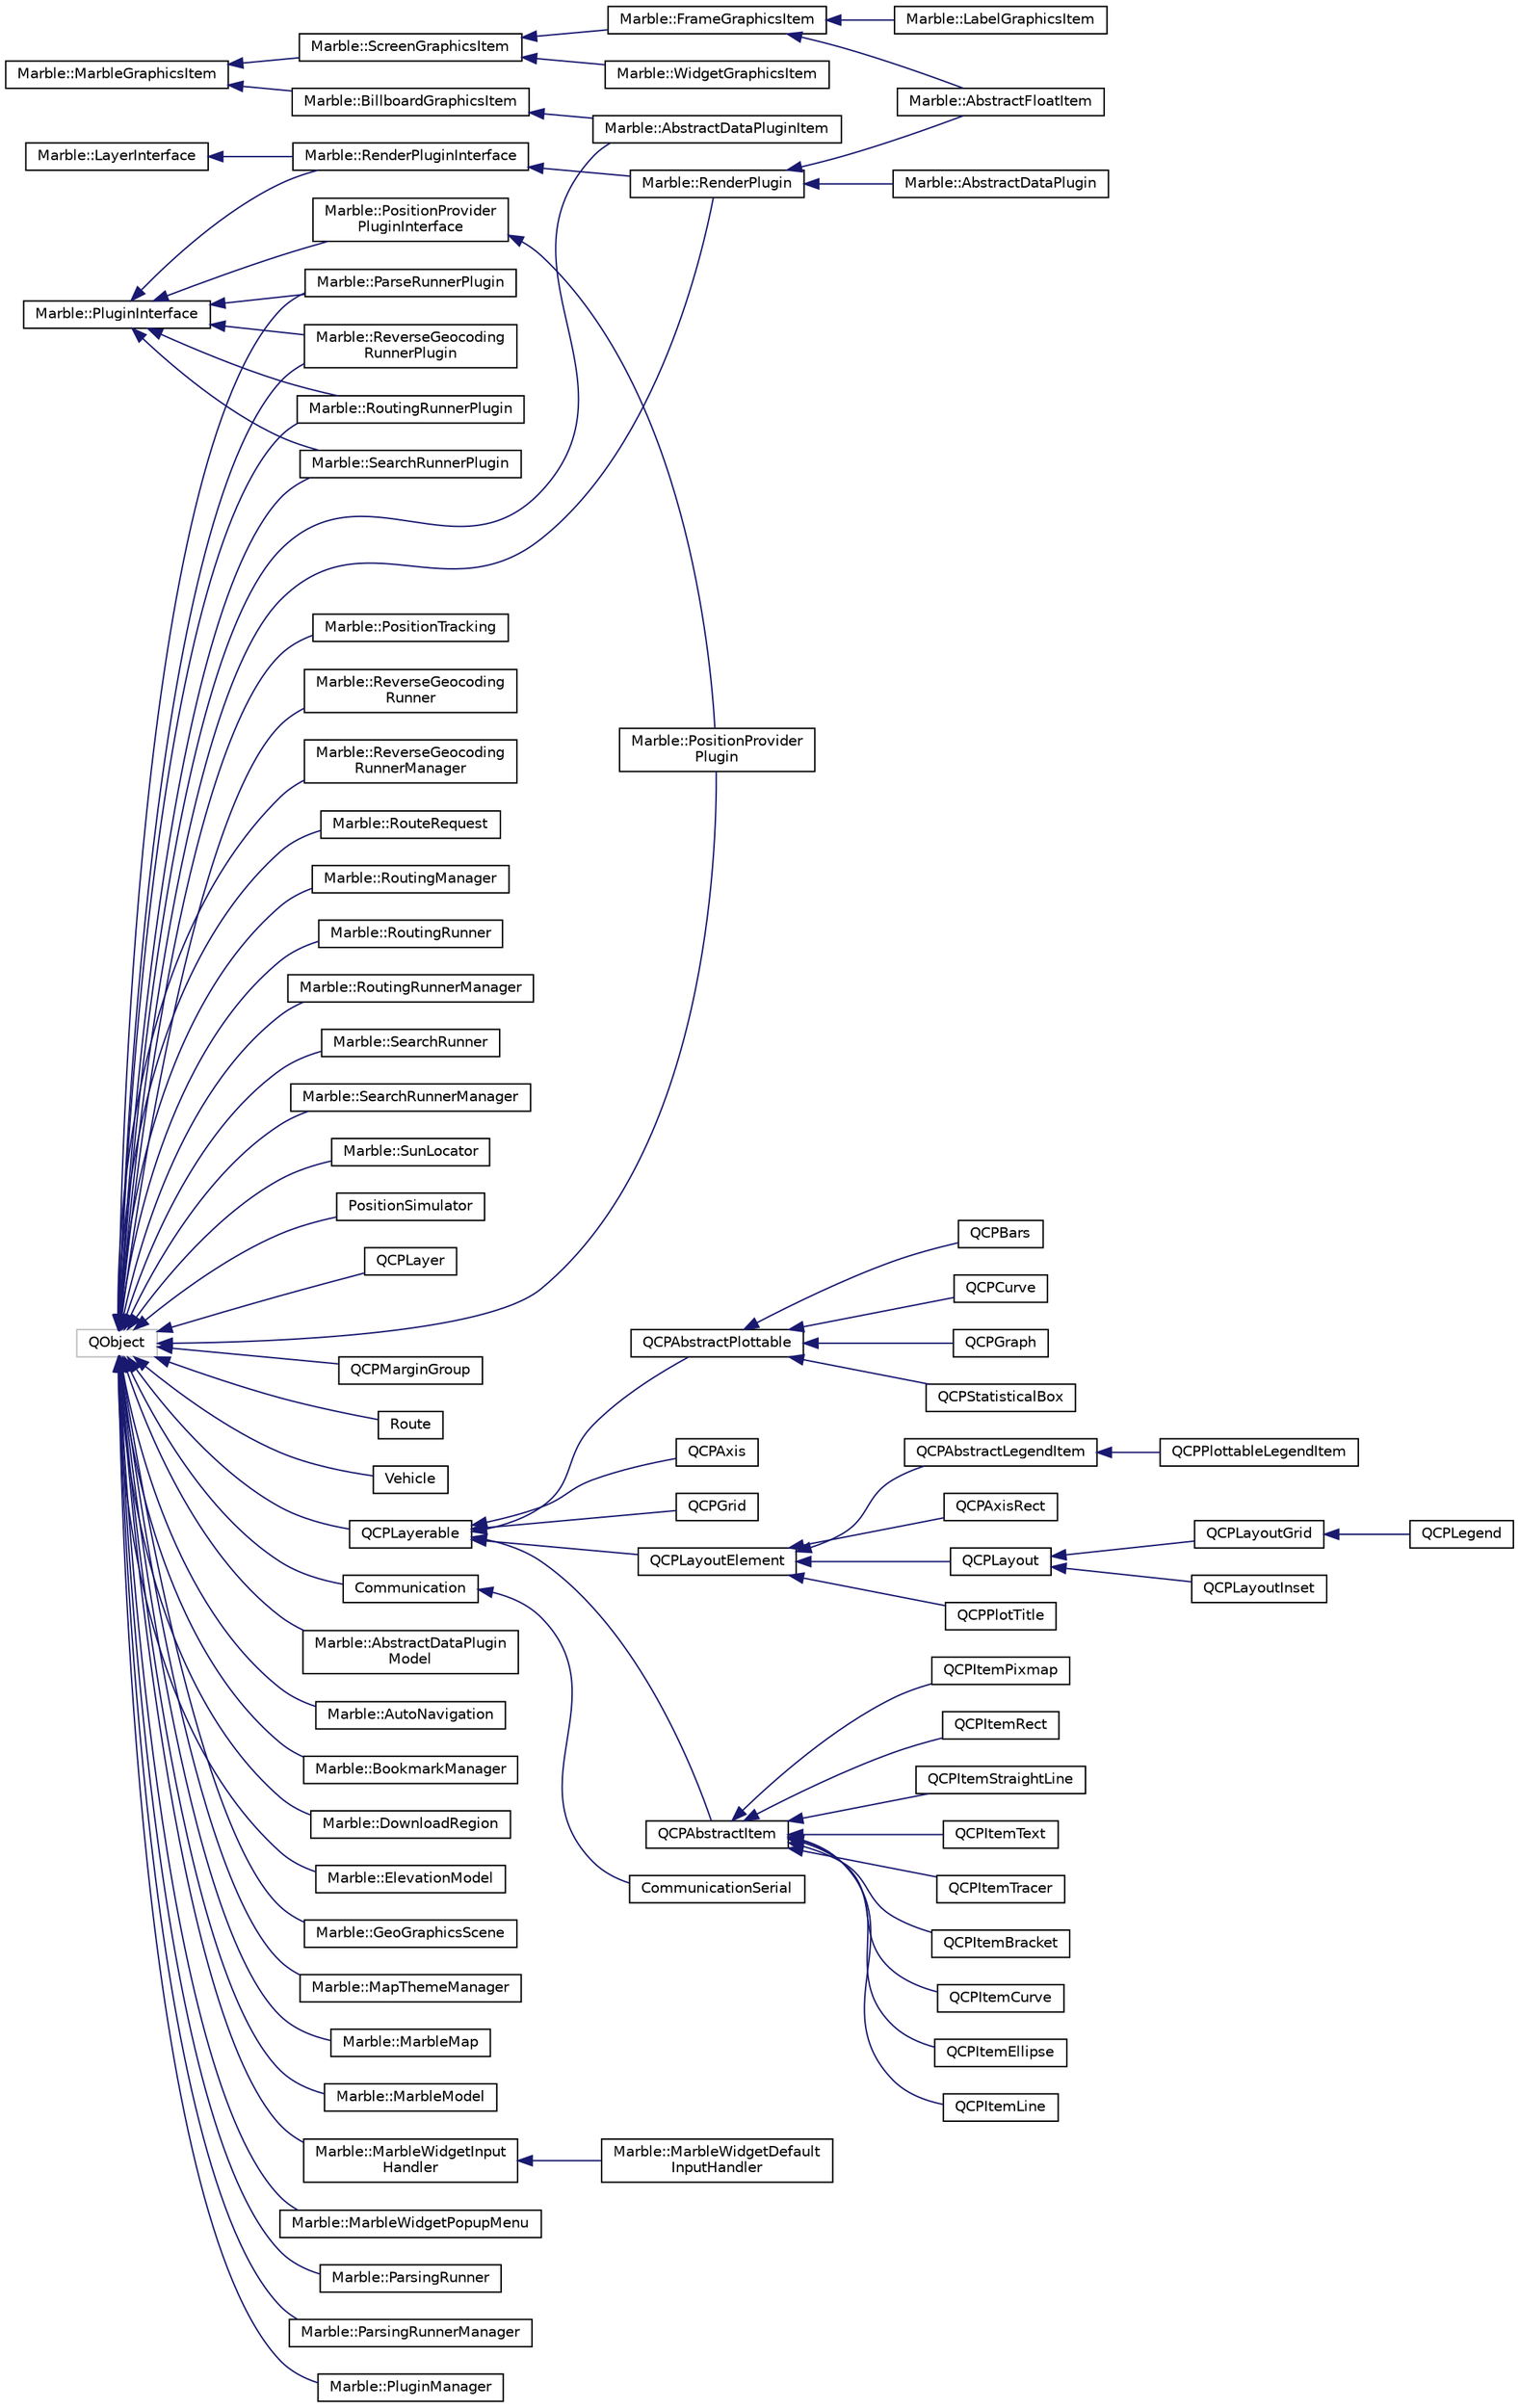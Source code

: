 digraph "Graphical Class Hierarchy"
{
  edge [fontname="Helvetica",fontsize="10",labelfontname="Helvetica",labelfontsize="10"];
  node [fontname="Helvetica",fontsize="10",shape=record];
  rankdir="LR";
  Node1 [label="Marble::LayerInterface",height=0.2,width=0.4,color="black", fillcolor="white", style="filled",URL="$class_marble_1_1_layer_interface.html"];
  Node1 -> Node2 [dir="back",color="midnightblue",fontsize="10",style="solid",fontname="Helvetica"];
  Node2 [label="Marble::RenderPluginInterface",height=0.2,width=0.4,color="black", fillcolor="white", style="filled",URL="$class_marble_1_1_render_plugin_interface.html",tooltip="The class that specifies the Marble layer interface of a plugin. "];
  Node2 -> Node3 [dir="back",color="midnightblue",fontsize="10",style="solid",fontname="Helvetica"];
  Node3 [label="Marble::RenderPlugin",height=0.2,width=0.4,color="black", fillcolor="white", style="filled",URL="$class_marble_1_1_render_plugin.html",tooltip="The abstract class that creates a renderable item. "];
  Node3 -> Node4 [dir="back",color="midnightblue",fontsize="10",style="solid",fontname="Helvetica"];
  Node4 [label="Marble::AbstractDataPlugin",height=0.2,width=0.4,color="black", fillcolor="white", style="filled",URL="$class_marble_1_1_abstract_data_plugin.html",tooltip="An abstract class for plugins that show data that has a geo coordinate. "];
  Node3 -> Node5 [dir="back",color="midnightblue",fontsize="10",style="solid",fontname="Helvetica"];
  Node5 [label="Marble::AbstractFloatItem",height=0.2,width=0.4,color="black", fillcolor="white", style="filled",URL="$class_marble_1_1_abstract_float_item.html",tooltip="The abstract class for float item plugins. "];
  Node6 [label="Marble::MarbleGraphicsItem",height=0.2,width=0.4,color="black", fillcolor="white", style="filled",URL="$class_marble_1_1_marble_graphics_item.html"];
  Node6 -> Node7 [dir="back",color="midnightblue",fontsize="10",style="solid",fontname="Helvetica"];
  Node7 [label="Marble::BillboardGraphicsItem",height=0.2,width=0.4,color="black", fillcolor="white", style="filled",URL="$class_marble_1_1_billboard_graphics_item.html",tooltip="Base class for all 2D labels (a.k.a. billboards) in 3D space. "];
  Node7 -> Node8 [dir="back",color="midnightblue",fontsize="10",style="solid",fontname="Helvetica"];
  Node8 [label="Marble::AbstractDataPluginItem",height=0.2,width=0.4,color="black", fillcolor="white", style="filled",URL="$class_marble_1_1_abstract_data_plugin_item.html"];
  Node6 -> Node9 [dir="back",color="midnightblue",fontsize="10",style="solid",fontname="Helvetica"];
  Node9 [label="Marble::ScreenGraphicsItem",height=0.2,width=0.4,color="black", fillcolor="white", style="filled",URL="$class_marble_1_1_screen_graphics_item.html"];
  Node9 -> Node10 [dir="back",color="midnightblue",fontsize="10",style="solid",fontname="Helvetica"];
  Node10 [label="Marble::FrameGraphicsItem",height=0.2,width=0.4,color="black", fillcolor="white", style="filled",URL="$class_marble_1_1_frame_graphics_item.html"];
  Node10 -> Node5 [dir="back",color="midnightblue",fontsize="10",style="solid",fontname="Helvetica"];
  Node10 -> Node11 [dir="back",color="midnightblue",fontsize="10",style="solid",fontname="Helvetica"];
  Node11 [label="Marble::LabelGraphicsItem",height=0.2,width=0.4,color="black", fillcolor="white", style="filled",URL="$class_marble_1_1_label_graphics_item.html"];
  Node9 -> Node12 [dir="back",color="midnightblue",fontsize="10",style="solid",fontname="Helvetica"];
  Node12 [label="Marble::WidgetGraphicsItem",height=0.2,width=0.4,color="black", fillcolor="white", style="filled",URL="$class_marble_1_1_widget_graphics_item.html"];
  Node13 [label="Marble::PluginInterface",height=0.2,width=0.4,color="black", fillcolor="white", style="filled",URL="$class_marble_1_1_plugin_interface.html",tooltip="This class specifies interface of a Marble plugin. "];
  Node13 -> Node14 [dir="back",color="midnightblue",fontsize="10",style="solid",fontname="Helvetica"];
  Node14 [label="Marble::ParseRunnerPlugin",height=0.2,width=0.4,color="black", fillcolor="white", style="filled",URL="$class_marble_1_1_parse_runner_plugin.html"];
  Node13 -> Node15 [dir="back",color="midnightblue",fontsize="10",style="solid",fontname="Helvetica"];
  Node15 [label="Marble::PositionProvider\lPluginInterface",height=0.2,width=0.4,color="black", fillcolor="white", style="filled",URL="$class_marble_1_1_position_provider_plugin_interface.html",tooltip="The interface for position provider plugins. "];
  Node15 -> Node16 [dir="back",color="midnightblue",fontsize="10",style="solid",fontname="Helvetica"];
  Node16 [label="Marble::PositionProvider\lPlugin",height=0.2,width=0.4,color="black", fillcolor="white", style="filled",URL="$class_marble_1_1_position_provider_plugin.html",tooltip="The abstract class that provides position information. "];
  Node13 -> Node2 [dir="back",color="midnightblue",fontsize="10",style="solid",fontname="Helvetica"];
  Node13 -> Node17 [dir="back",color="midnightblue",fontsize="10",style="solid",fontname="Helvetica"];
  Node17 [label="Marble::ReverseGeocoding\lRunnerPlugin",height=0.2,width=0.4,color="black", fillcolor="white", style="filled",URL="$class_marble_1_1_reverse_geocoding_runner_plugin.html"];
  Node13 -> Node18 [dir="back",color="midnightblue",fontsize="10",style="solid",fontname="Helvetica"];
  Node18 [label="Marble::RoutingRunnerPlugin",height=0.2,width=0.4,color="black", fillcolor="white", style="filled",URL="$class_marble_1_1_routing_runner_plugin.html"];
  Node13 -> Node19 [dir="back",color="midnightblue",fontsize="10",style="solid",fontname="Helvetica"];
  Node19 [label="Marble::SearchRunnerPlugin",height=0.2,width=0.4,color="black", fillcolor="white", style="filled",URL="$class_marble_1_1_search_runner_plugin.html"];
  Node20 [label="QObject",height=0.2,width=0.4,color="grey75", fillcolor="white", style="filled"];
  Node20 -> Node21 [dir="back",color="midnightblue",fontsize="10",style="solid",fontname="Helvetica"];
  Node21 [label="Communication",height=0.2,width=0.4,color="black", fillcolor="white", style="filled",URL="$class_communication.html"];
  Node21 -> Node22 [dir="back",color="midnightblue",fontsize="10",style="solid",fontname="Helvetica"];
  Node22 [label="CommunicationSerial",height=0.2,width=0.4,color="black", fillcolor="white", style="filled",URL="$class_communication_serial.html"];
  Node20 -> Node8 [dir="back",color="midnightblue",fontsize="10",style="solid",fontname="Helvetica"];
  Node20 -> Node23 [dir="back",color="midnightblue",fontsize="10",style="solid",fontname="Helvetica"];
  Node23 [label="Marble::AbstractDataPlugin\lModel",height=0.2,width=0.4,color="black", fillcolor="white", style="filled",URL="$class_marble_1_1_abstract_data_plugin_model.html",tooltip="An abstract data model (not based on QAbstractModel) for a AbstractDataPlugin. "];
  Node20 -> Node24 [dir="back",color="midnightblue",fontsize="10",style="solid",fontname="Helvetica"];
  Node24 [label="Marble::AutoNavigation",height=0.2,width=0.4,color="black", fillcolor="white", style="filled",URL="$class_marble_1_1_auto_navigation.html"];
  Node20 -> Node25 [dir="back",color="midnightblue",fontsize="10",style="solid",fontname="Helvetica"];
  Node25 [label="Marble::BookmarkManager",height=0.2,width=0.4,color="black", fillcolor="white", style="filled",URL="$class_marble_1_1_bookmark_manager.html"];
  Node20 -> Node26 [dir="back",color="midnightblue",fontsize="10",style="solid",fontname="Helvetica"];
  Node26 [label="Marble::DownloadRegion",height=0.2,width=0.4,color="black", fillcolor="white", style="filled",URL="$class_marble_1_1_download_region.html"];
  Node20 -> Node27 [dir="back",color="midnightblue",fontsize="10",style="solid",fontname="Helvetica"];
  Node27 [label="Marble::ElevationModel",height=0.2,width=0.4,color="black", fillcolor="white", style="filled",URL="$class_marble_1_1_elevation_model.html"];
  Node20 -> Node28 [dir="back",color="midnightblue",fontsize="10",style="solid",fontname="Helvetica"];
  Node28 [label="Marble::GeoGraphicsScene",height=0.2,width=0.4,color="black", fillcolor="white", style="filled",URL="$class_marble_1_1_geo_graphics_scene.html",tooltip="This is the home of all GeoGraphicsItems to be shown on the map. "];
  Node20 -> Node29 [dir="back",color="midnightblue",fontsize="10",style="solid",fontname="Helvetica"];
  Node29 [label="Marble::MapThemeManager",height=0.2,width=0.4,color="black", fillcolor="white", style="filled",URL="$class_marble_1_1_map_theme_manager.html",tooltip="The class that handles map themes that are locally available . "];
  Node20 -> Node30 [dir="back",color="midnightblue",fontsize="10",style="solid",fontname="Helvetica"];
  Node30 [label="Marble::MarbleMap",height=0.2,width=0.4,color="black", fillcolor="white", style="filled",URL="$class_marble_1_1_marble_map.html",tooltip="A class that can paint a view of the earth. "];
  Node20 -> Node31 [dir="back",color="midnightblue",fontsize="10",style="solid",fontname="Helvetica"];
  Node31 [label="Marble::MarbleModel",height=0.2,width=0.4,color="black", fillcolor="white", style="filled",URL="$class_marble_1_1_marble_model.html",tooltip="The data model (not based on QAbstractModel) for a MarbleWidget. "];
  Node20 -> Node32 [dir="back",color="midnightblue",fontsize="10",style="solid",fontname="Helvetica"];
  Node32 [label="Marble::MarbleWidgetInput\lHandler",height=0.2,width=0.4,color="black", fillcolor="white", style="filled",URL="$class_marble_1_1_marble_widget_input_handler.html"];
  Node32 -> Node33 [dir="back",color="midnightblue",fontsize="10",style="solid",fontname="Helvetica"];
  Node33 [label="Marble::MarbleWidgetDefault\lInputHandler",height=0.2,width=0.4,color="black", fillcolor="white", style="filled",URL="$class_marble_1_1_marble_widget_default_input_handler.html"];
  Node20 -> Node34 [dir="back",color="midnightblue",fontsize="10",style="solid",fontname="Helvetica"];
  Node34 [label="Marble::MarbleWidgetPopupMenu",height=0.2,width=0.4,color="black", fillcolor="white", style="filled",URL="$class_marble_1_1_marble_widget_popup_menu.html"];
  Node20 -> Node14 [dir="back",color="midnightblue",fontsize="10",style="solid",fontname="Helvetica"];
  Node20 -> Node35 [dir="back",color="midnightblue",fontsize="10",style="solid",fontname="Helvetica"];
  Node35 [label="Marble::ParsingRunner",height=0.2,width=0.4,color="black", fillcolor="white", style="filled",URL="$class_marble_1_1_parsing_runner.html"];
  Node20 -> Node36 [dir="back",color="midnightblue",fontsize="10",style="solid",fontname="Helvetica"];
  Node36 [label="Marble::ParsingRunnerManager",height=0.2,width=0.4,color="black", fillcolor="white", style="filled",URL="$class_marble_1_1_parsing_runner_manager.html"];
  Node20 -> Node37 [dir="back",color="midnightblue",fontsize="10",style="solid",fontname="Helvetica"];
  Node37 [label="Marble::PluginManager",height=0.2,width=0.4,color="black", fillcolor="white", style="filled",URL="$class_marble_1_1_plugin_manager.html",tooltip="The class that handles Marble&#39;s plugins. "];
  Node20 -> Node16 [dir="back",color="midnightblue",fontsize="10",style="solid",fontname="Helvetica"];
  Node20 -> Node38 [dir="back",color="midnightblue",fontsize="10",style="solid",fontname="Helvetica"];
  Node38 [label="Marble::PositionTracking",height=0.2,width=0.4,color="black", fillcolor="white", style="filled",URL="$class_marble_1_1_position_tracking.html"];
  Node20 -> Node3 [dir="back",color="midnightblue",fontsize="10",style="solid",fontname="Helvetica"];
  Node20 -> Node39 [dir="back",color="midnightblue",fontsize="10",style="solid",fontname="Helvetica"];
  Node39 [label="Marble::ReverseGeocoding\lRunner",height=0.2,width=0.4,color="black", fillcolor="white", style="filled",URL="$class_marble_1_1_reverse_geocoding_runner.html"];
  Node20 -> Node40 [dir="back",color="midnightblue",fontsize="10",style="solid",fontname="Helvetica"];
  Node40 [label="Marble::ReverseGeocoding\lRunnerManager",height=0.2,width=0.4,color="black", fillcolor="white", style="filled",URL="$class_marble_1_1_reverse_geocoding_runner_manager.html"];
  Node20 -> Node17 [dir="back",color="midnightblue",fontsize="10",style="solid",fontname="Helvetica"];
  Node20 -> Node41 [dir="back",color="midnightblue",fontsize="10",style="solid",fontname="Helvetica"];
  Node41 [label="Marble::RouteRequest",height=0.2,width=0.4,color="black", fillcolor="white", style="filled",URL="$class_marble_1_1_route_request.html",tooltip="Points to be included in a route. An ordered list of GeoDataCoordinates with change notification and ..."];
  Node20 -> Node42 [dir="back",color="midnightblue",fontsize="10",style="solid",fontname="Helvetica"];
  Node42 [label="Marble::RoutingManager",height=0.2,width=0.4,color="black", fillcolor="white", style="filled",URL="$class_marble_1_1_routing_manager.html"];
  Node20 -> Node43 [dir="back",color="midnightblue",fontsize="10",style="solid",fontname="Helvetica"];
  Node43 [label="Marble::RoutingRunner",height=0.2,width=0.4,color="black", fillcolor="white", style="filled",URL="$class_marble_1_1_routing_runner.html"];
  Node20 -> Node44 [dir="back",color="midnightblue",fontsize="10",style="solid",fontname="Helvetica"];
  Node44 [label="Marble::RoutingRunnerManager",height=0.2,width=0.4,color="black", fillcolor="white", style="filled",URL="$class_marble_1_1_routing_runner_manager.html"];
  Node20 -> Node18 [dir="back",color="midnightblue",fontsize="10",style="solid",fontname="Helvetica"];
  Node20 -> Node45 [dir="back",color="midnightblue",fontsize="10",style="solid",fontname="Helvetica"];
  Node45 [label="Marble::SearchRunner",height=0.2,width=0.4,color="black", fillcolor="white", style="filled",URL="$class_marble_1_1_search_runner.html"];
  Node20 -> Node46 [dir="back",color="midnightblue",fontsize="10",style="solid",fontname="Helvetica"];
  Node46 [label="Marble::SearchRunnerManager",height=0.2,width=0.4,color="black", fillcolor="white", style="filled",URL="$class_marble_1_1_search_runner_manager.html"];
  Node20 -> Node19 [dir="back",color="midnightblue",fontsize="10",style="solid",fontname="Helvetica"];
  Node20 -> Node47 [dir="back",color="midnightblue",fontsize="10",style="solid",fontname="Helvetica"];
  Node47 [label="Marble::SunLocator",height=0.2,width=0.4,color="black", fillcolor="white", style="filled",URL="$class_marble_1_1_sun_locator.html"];
  Node20 -> Node48 [dir="back",color="midnightblue",fontsize="10",style="solid",fontname="Helvetica"];
  Node48 [label="PositionSimulator",height=0.2,width=0.4,color="black", fillcolor="white", style="filled",URL="$class_position_simulator.html"];
  Node20 -> Node49 [dir="back",color="midnightblue",fontsize="10",style="solid",fontname="Helvetica"];
  Node49 [label="QCPLayer",height=0.2,width=0.4,color="black", fillcolor="white", style="filled",URL="$class_q_c_p_layer.html",tooltip="A layer that may contain objects, to control the rendering order. "];
  Node20 -> Node50 [dir="back",color="midnightblue",fontsize="10",style="solid",fontname="Helvetica"];
  Node50 [label="QCPLayerable",height=0.2,width=0.4,color="black", fillcolor="white", style="filled",URL="$class_q_c_p_layerable.html",tooltip="Base class for all drawable objects. "];
  Node50 -> Node51 [dir="back",color="midnightblue",fontsize="10",style="solid",fontname="Helvetica"];
  Node51 [label="QCPAbstractItem",height=0.2,width=0.4,color="black", fillcolor="white", style="filled",URL="$class_q_c_p_abstract_item.html",tooltip="The abstract base class for all items in a plot. "];
  Node51 -> Node52 [dir="back",color="midnightblue",fontsize="10",style="solid",fontname="Helvetica"];
  Node52 [label="QCPItemBracket",height=0.2,width=0.4,color="black", fillcolor="white", style="filled",URL="$class_q_c_p_item_bracket.html",tooltip="A bracket for referencing/highlighting certain parts in the plot. "];
  Node51 -> Node53 [dir="back",color="midnightblue",fontsize="10",style="solid",fontname="Helvetica"];
  Node53 [label="QCPItemCurve",height=0.2,width=0.4,color="black", fillcolor="white", style="filled",URL="$class_q_c_p_item_curve.html",tooltip="A curved line from one point to another. "];
  Node51 -> Node54 [dir="back",color="midnightblue",fontsize="10",style="solid",fontname="Helvetica"];
  Node54 [label="QCPItemEllipse",height=0.2,width=0.4,color="black", fillcolor="white", style="filled",URL="$class_q_c_p_item_ellipse.html",tooltip="An ellipse. "];
  Node51 -> Node55 [dir="back",color="midnightblue",fontsize="10",style="solid",fontname="Helvetica"];
  Node55 [label="QCPItemLine",height=0.2,width=0.4,color="black", fillcolor="white", style="filled",URL="$class_q_c_p_item_line.html",tooltip="A line from one point to another. "];
  Node51 -> Node56 [dir="back",color="midnightblue",fontsize="10",style="solid",fontname="Helvetica"];
  Node56 [label="QCPItemPixmap",height=0.2,width=0.4,color="black", fillcolor="white", style="filled",URL="$class_q_c_p_item_pixmap.html",tooltip="An arbitrary pixmap. "];
  Node51 -> Node57 [dir="back",color="midnightblue",fontsize="10",style="solid",fontname="Helvetica"];
  Node57 [label="QCPItemRect",height=0.2,width=0.4,color="black", fillcolor="white", style="filled",URL="$class_q_c_p_item_rect.html",tooltip="A rectangle. "];
  Node51 -> Node58 [dir="back",color="midnightblue",fontsize="10",style="solid",fontname="Helvetica"];
  Node58 [label="QCPItemStraightLine",height=0.2,width=0.4,color="black", fillcolor="white", style="filled",URL="$class_q_c_p_item_straight_line.html",tooltip="A straight line that spans infinitely in both directions. "];
  Node51 -> Node59 [dir="back",color="midnightblue",fontsize="10",style="solid",fontname="Helvetica"];
  Node59 [label="QCPItemText",height=0.2,width=0.4,color="black", fillcolor="white", style="filled",URL="$class_q_c_p_item_text.html",tooltip="A text label. "];
  Node51 -> Node60 [dir="back",color="midnightblue",fontsize="10",style="solid",fontname="Helvetica"];
  Node60 [label="QCPItemTracer",height=0.2,width=0.4,color="black", fillcolor="white", style="filled",URL="$class_q_c_p_item_tracer.html",tooltip="Item that sticks to QCPGraph data points. "];
  Node50 -> Node61 [dir="back",color="midnightblue",fontsize="10",style="solid",fontname="Helvetica"];
  Node61 [label="QCPAbstractPlottable",height=0.2,width=0.4,color="black", fillcolor="white", style="filled",URL="$class_q_c_p_abstract_plottable.html",tooltip="The abstract base class for all data representing objects in a plot. "];
  Node61 -> Node62 [dir="back",color="midnightblue",fontsize="10",style="solid",fontname="Helvetica"];
  Node62 [label="QCPBars",height=0.2,width=0.4,color="black", fillcolor="white", style="filled",URL="$class_q_c_p_bars.html",tooltip="A plottable representing a bar chart in a plot. "];
  Node61 -> Node63 [dir="back",color="midnightblue",fontsize="10",style="solid",fontname="Helvetica"];
  Node63 [label="QCPCurve",height=0.2,width=0.4,color="black", fillcolor="white", style="filled",URL="$class_q_c_p_curve.html",tooltip="A plottable representing a parametric curve in a plot. "];
  Node61 -> Node64 [dir="back",color="midnightblue",fontsize="10",style="solid",fontname="Helvetica"];
  Node64 [label="QCPGraph",height=0.2,width=0.4,color="black", fillcolor="white", style="filled",URL="$class_q_c_p_graph.html",tooltip="A plottable representing a graph in a plot. "];
  Node61 -> Node65 [dir="back",color="midnightblue",fontsize="10",style="solid",fontname="Helvetica"];
  Node65 [label="QCPStatisticalBox",height=0.2,width=0.4,color="black", fillcolor="white", style="filled",URL="$class_q_c_p_statistical_box.html",tooltip="A plottable representing a single statistical box in a plot. "];
  Node50 -> Node66 [dir="back",color="midnightblue",fontsize="10",style="solid",fontname="Helvetica"];
  Node66 [label="QCPAxis",height=0.2,width=0.4,color="black", fillcolor="white", style="filled",URL="$class_q_c_p_axis.html",tooltip="Manages a single axis inside a QCustomPlot. "];
  Node50 -> Node67 [dir="back",color="midnightblue",fontsize="10",style="solid",fontname="Helvetica"];
  Node67 [label="QCPGrid",height=0.2,width=0.4,color="black", fillcolor="white", style="filled",URL="$class_q_c_p_grid.html",tooltip="Responsible for drawing the grid of a QCPAxis. "];
  Node50 -> Node68 [dir="back",color="midnightblue",fontsize="10",style="solid",fontname="Helvetica"];
  Node68 [label="QCPLayoutElement",height=0.2,width=0.4,color="black", fillcolor="white", style="filled",URL="$class_q_c_p_layout_element.html",tooltip="The abstract base class for all objects that form the layout system. "];
  Node68 -> Node69 [dir="back",color="midnightblue",fontsize="10",style="solid",fontname="Helvetica"];
  Node69 [label="QCPAbstractLegendItem",height=0.2,width=0.4,color="black", fillcolor="white", style="filled",URL="$class_q_c_p_abstract_legend_item.html",tooltip="The abstract base class for all entries in a QCPLegend. "];
  Node69 -> Node70 [dir="back",color="midnightblue",fontsize="10",style="solid",fontname="Helvetica"];
  Node70 [label="QCPPlottableLegendItem",height=0.2,width=0.4,color="black", fillcolor="white", style="filled",URL="$class_q_c_p_plottable_legend_item.html",tooltip="A legend item representing a plottable with an icon and the plottable name. "];
  Node68 -> Node71 [dir="back",color="midnightblue",fontsize="10",style="solid",fontname="Helvetica"];
  Node71 [label="QCPAxisRect",height=0.2,width=0.4,color="black", fillcolor="white", style="filled",URL="$class_q_c_p_axis_rect.html",tooltip="Holds multiple axes and arranges them in a rectangular shape. "];
  Node68 -> Node72 [dir="back",color="midnightblue",fontsize="10",style="solid",fontname="Helvetica"];
  Node72 [label="QCPLayout",height=0.2,width=0.4,color="black", fillcolor="white", style="filled",URL="$class_q_c_p_layout.html",tooltip="The abstract base class for layouts. "];
  Node72 -> Node73 [dir="back",color="midnightblue",fontsize="10",style="solid",fontname="Helvetica"];
  Node73 [label="QCPLayoutGrid",height=0.2,width=0.4,color="black", fillcolor="white", style="filled",URL="$class_q_c_p_layout_grid.html",tooltip="A layout that arranges child elements in a grid. "];
  Node73 -> Node74 [dir="back",color="midnightblue",fontsize="10",style="solid",fontname="Helvetica"];
  Node74 [label="QCPLegend",height=0.2,width=0.4,color="black", fillcolor="white", style="filled",URL="$class_q_c_p_legend.html",tooltip="Manages a legend inside a QCustomPlot. "];
  Node72 -> Node75 [dir="back",color="midnightblue",fontsize="10",style="solid",fontname="Helvetica"];
  Node75 [label="QCPLayoutInset",height=0.2,width=0.4,color="black", fillcolor="white", style="filled",URL="$class_q_c_p_layout_inset.html",tooltip="A layout that places child elements aligned to the border or arbitrarily positioned. "];
  Node68 -> Node76 [dir="back",color="midnightblue",fontsize="10",style="solid",fontname="Helvetica"];
  Node76 [label="QCPPlotTitle",height=0.2,width=0.4,color="black", fillcolor="white", style="filled",URL="$class_q_c_p_plot_title.html",tooltip="A layout element displaying a plot title text. "];
  Node20 -> Node77 [dir="back",color="midnightblue",fontsize="10",style="solid",fontname="Helvetica"];
  Node77 [label="QCPMarginGroup",height=0.2,width=0.4,color="black", fillcolor="white", style="filled",URL="$class_q_c_p_margin_group.html",tooltip="A margin group allows synchronization of margin sides if working with multiple layout elements..."];
  Node20 -> Node78 [dir="back",color="midnightblue",fontsize="10",style="solid",fontname="Helvetica"];
  Node78 [label="Route",height=0.2,width=0.4,color="black", fillcolor="white", style="filled",URL="$class_route.html"];
  Node20 -> Node79 [dir="back",color="midnightblue",fontsize="10",style="solid",fontname="Helvetica"];
  Node79 [label="Vehicle",height=0.2,width=0.4,color="black", fillcolor="white", style="filled",URL="$class_vehicle.html"];
}
